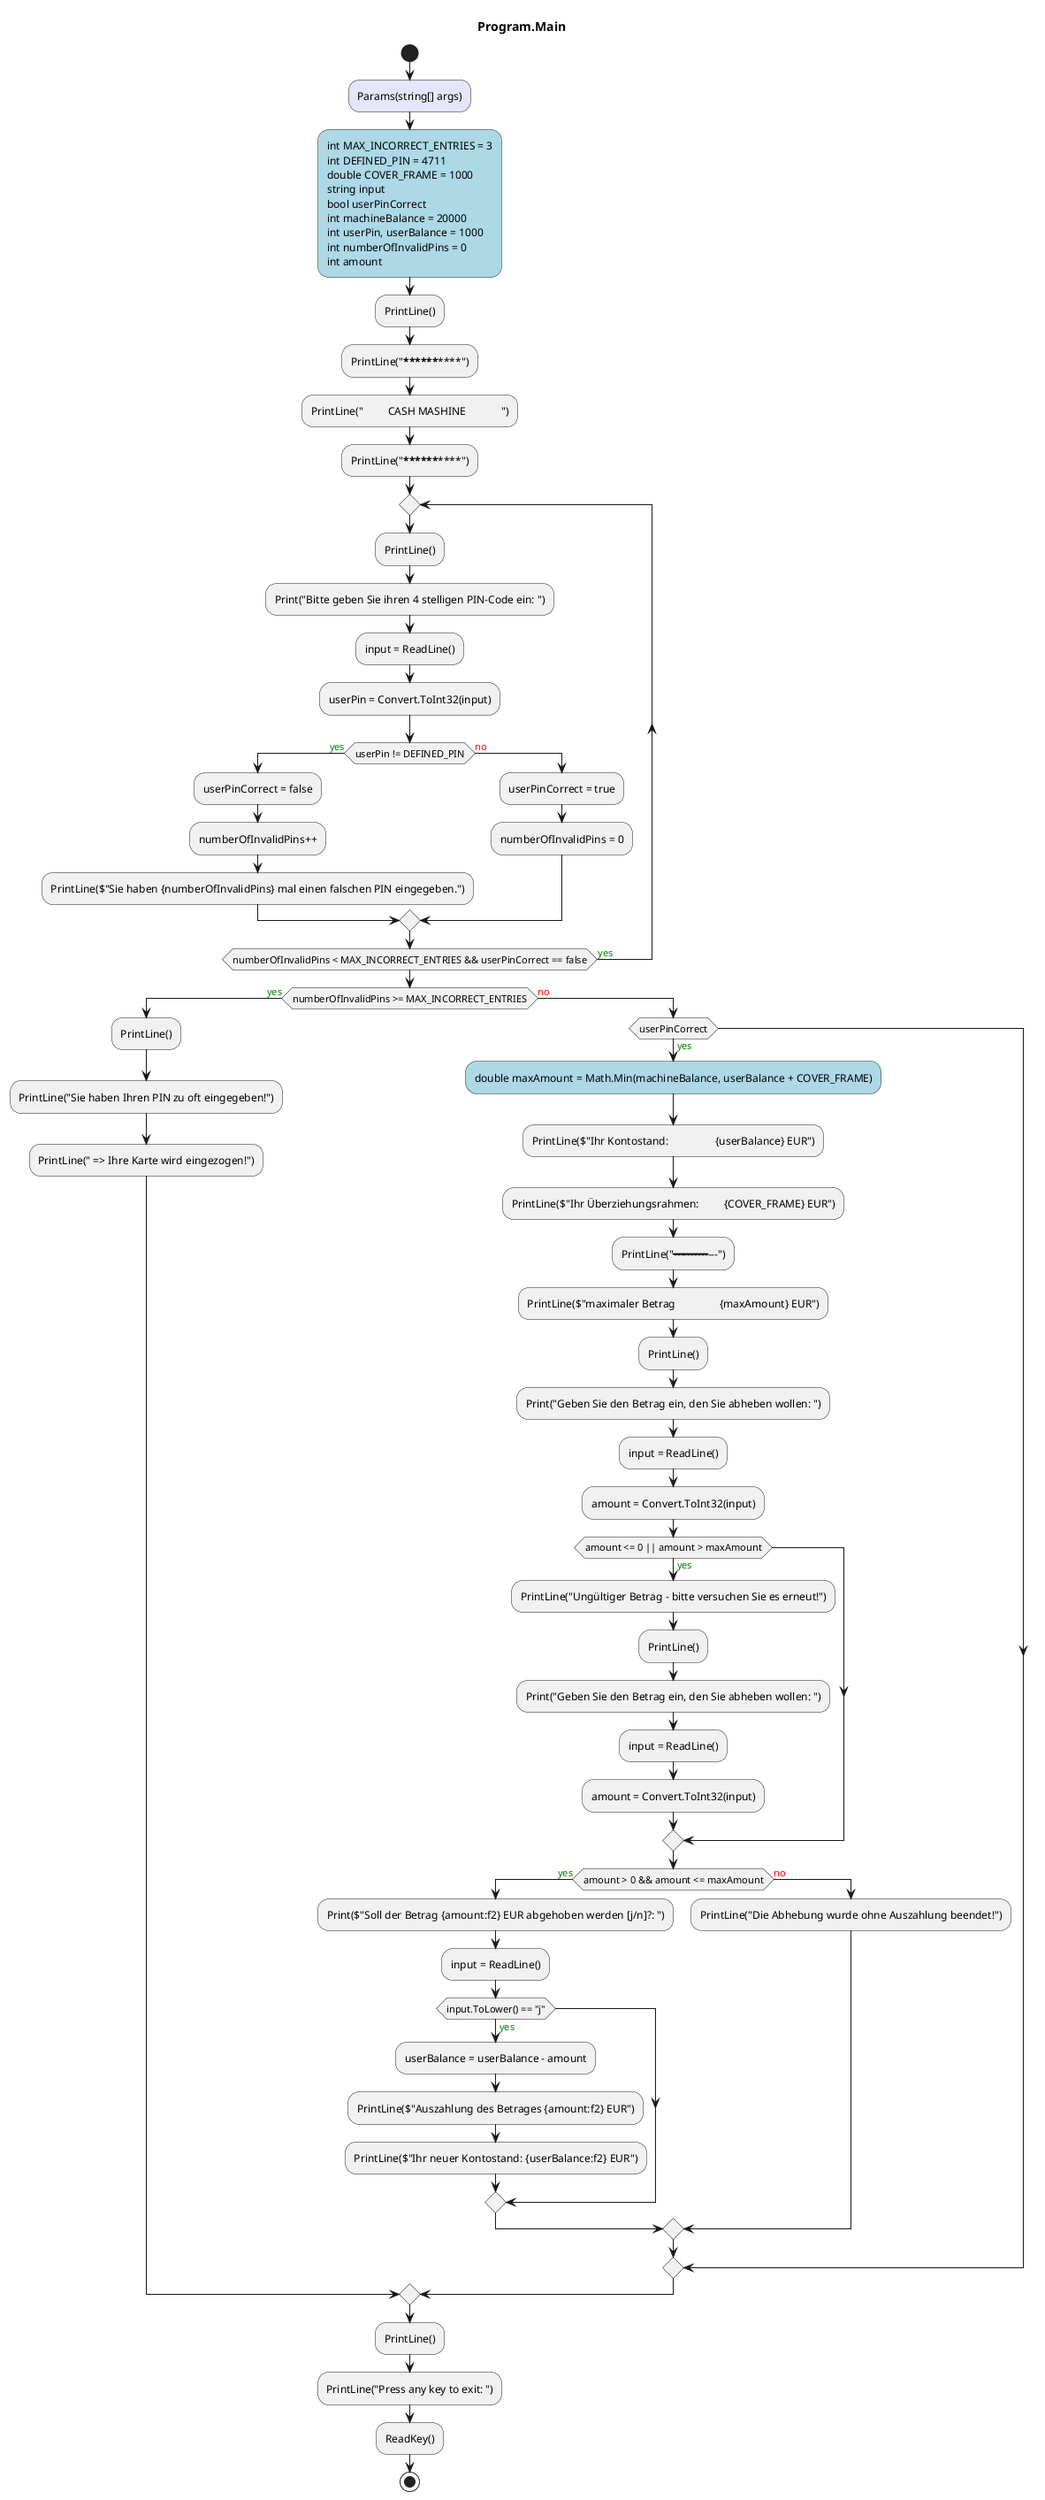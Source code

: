 @startuml Program.Main
title Program.Main
start
#Lavender:Params(string[] args);
#LightBlue:int MAX_INCORRECT_ENTRIES = 3
int DEFINED_PIN = 4711
double COVER_FRAME = 1000
string input
bool userPinCorrect
int machineBalance = 20000
int userPin, userBalance = 1000
int numberOfInvalidPins = 0
int amount;
:PrintLine();
:PrintLine("**********************************");
:PrintLine("         CASH MASHINE             ");
:PrintLine("**********************************");
repeat
    :PrintLine();
    :Print("Bitte geben Sie ihren 4 stelligen PIN-Code ein: ");
    :input = ReadLine();
    :userPin = Convert.ToInt32(input);
    if (userPin != DEFINED_PIN) then (<color:green>yes)
        :userPinCorrect = false;
        :numberOfInvalidPins++;
        :PrintLine($"Sie haben {numberOfInvalidPins} mal einen falschen PIN eingegeben.");
      else (<color:red>no)
          :userPinCorrect = true;
          :numberOfInvalidPins = 0;
    endif
repeat while (numberOfInvalidPins < MAX_INCORRECT_ENTRIES && userPinCorrect == false) is (<color:green>yes)
if (numberOfInvalidPins >= MAX_INCORRECT_ENTRIES) then (<color:green>yes)
    :PrintLine();
    :PrintLine("Sie haben Ihren PIN zu oft eingegeben!");
    :PrintLine(" => Ihre Karte wird eingezogen!");
  else (<color:red>no)
    if (userPinCorrect) then (<color:green>yes)
        #LightBlue:double maxAmount = Math.Min(machineBalance, userBalance + COVER_FRAME);
        :PrintLine($"Ihr Kontostand:                 {userBalance} EUR");
        :PrintLine($"Ihr Überziehungsrahmen:         {COVER_FRAME} EUR");
        :PrintLine("-----------------------------------------------------");
        :PrintLine($"maximaler Betrag                {maxAmount} EUR");
        :PrintLine();
        :Print("Geben Sie den Betrag ein, den Sie abheben wollen: ");
        :input = ReadLine();
        :amount = Convert.ToInt32(input);
        if (amount <= 0 || amount > maxAmount) then (<color:green>yes)
            :PrintLine("Ungültiger Betrag - bitte versuchen Sie es erneut!");
            :PrintLine();
            :Print("Geben Sie den Betrag ein, den Sie abheben wollen: ");
            :input = ReadLine();
            :amount = Convert.ToInt32(input);
        endif
        if (amount > 0 && amount <= maxAmount) then (<color:green>yes)
            :Print($"Soll der Betrag {amount:f2} EUR abgehoben werden [j/n]?: ");
            :input = ReadLine();
            if (input.ToLower() == "j") then (<color:green>yes)
                :userBalance = userBalance - amount;
                :PrintLine($"Auszahlung des Betrages {amount:f2} EUR");
                :PrintLine($"Ihr neuer Kontostand: {userBalance:f2} EUR");
            endif
          else (<color:red>no)
              :PrintLine("Die Abhebung wurde ohne Auszahlung beendet!");
        endif
    endif
endif
:PrintLine();
:PrintLine("Press any key to exit: ");
:ReadKey();
stop
@enduml
